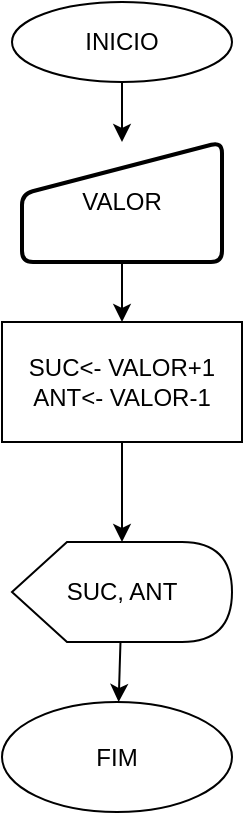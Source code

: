 <mxfile version="14.5.1" type="device"><diagram id="AKQUzmUSOg3atCwMWKuh" name="Página-1"><mxGraphModel dx="1086" dy="504" grid="1" gridSize="10" guides="1" tooltips="1" connect="1" arrows="1" fold="1" page="1" pageScale="1" pageWidth="827" pageHeight="1169" math="0" shadow="0"><root><mxCell id="0"/><mxCell id="1" parent="0"/><mxCell id="BYb55hLkTD8VTJANUzyb-2" value="" style="edgeStyle=orthogonalEdgeStyle;rounded=0;orthogonalLoop=1;jettySize=auto;html=1;" edge="1" parent="1" source="nCVYUfeTejcQKApdY8GS-4" target="BYb55hLkTD8VTJANUzyb-1"><mxGeometry relative="1" as="geometry"/></mxCell><mxCell id="nCVYUfeTejcQKApdY8GS-4" value="INICIO" style="ellipse;whiteSpace=wrap;html=1;" parent="1" vertex="1"><mxGeometry x="270" y="110" width="110" height="40" as="geometry"/></mxCell><mxCell id="nCVYUfeTejcQKApdY8GS-10" value="" style="edgeStyle=none;rounded=0;orthogonalLoop=1;jettySize=auto;html=1;" parent="1" source="nCVYUfeTejcQKApdY8GS-7" target="nCVYUfeTejcQKApdY8GS-9" edge="1"><mxGeometry relative="1" as="geometry"/></mxCell><mxCell id="nCVYUfeTejcQKApdY8GS-7" value="SUC&amp;lt;- VALOR+1&lt;br&gt;ANT&amp;lt;- VALOR-1" style="whiteSpace=wrap;html=1;" parent="1" vertex="1"><mxGeometry x="265" y="270" width="120" height="60" as="geometry"/></mxCell><mxCell id="nCVYUfeTejcQKApdY8GS-12" value="" style="edgeStyle=none;rounded=0;orthogonalLoop=1;jettySize=auto;html=1;" parent="1" source="nCVYUfeTejcQKApdY8GS-9" target="nCVYUfeTejcQKApdY8GS-11" edge="1"><mxGeometry relative="1" as="geometry"/></mxCell><mxCell id="nCVYUfeTejcQKApdY8GS-9" value="SUC, ANT" style="shape=display;whiteSpace=wrap;html=1;" parent="1" vertex="1"><mxGeometry x="270" y="380" width="110" height="50" as="geometry"/></mxCell><mxCell id="nCVYUfeTejcQKApdY8GS-11" value="FIM" style="ellipse;whiteSpace=wrap;html=1;" parent="1" vertex="1"><mxGeometry x="265" y="460" width="115" height="55" as="geometry"/></mxCell><mxCell id="BYb55hLkTD8VTJANUzyb-3" value="" style="edgeStyle=orthogonalEdgeStyle;rounded=0;orthogonalLoop=1;jettySize=auto;html=1;" edge="1" parent="1" source="BYb55hLkTD8VTJANUzyb-1" target="nCVYUfeTejcQKApdY8GS-7"><mxGeometry relative="1" as="geometry"/></mxCell><mxCell id="BYb55hLkTD8VTJANUzyb-1" value="&lt;span&gt;VALOR&lt;/span&gt;" style="html=1;strokeWidth=2;shape=manualInput;whiteSpace=wrap;rounded=1;size=26;arcSize=11;" vertex="1" parent="1"><mxGeometry x="275" y="180" width="100" height="60" as="geometry"/></mxCell></root></mxGraphModel></diagram></mxfile>